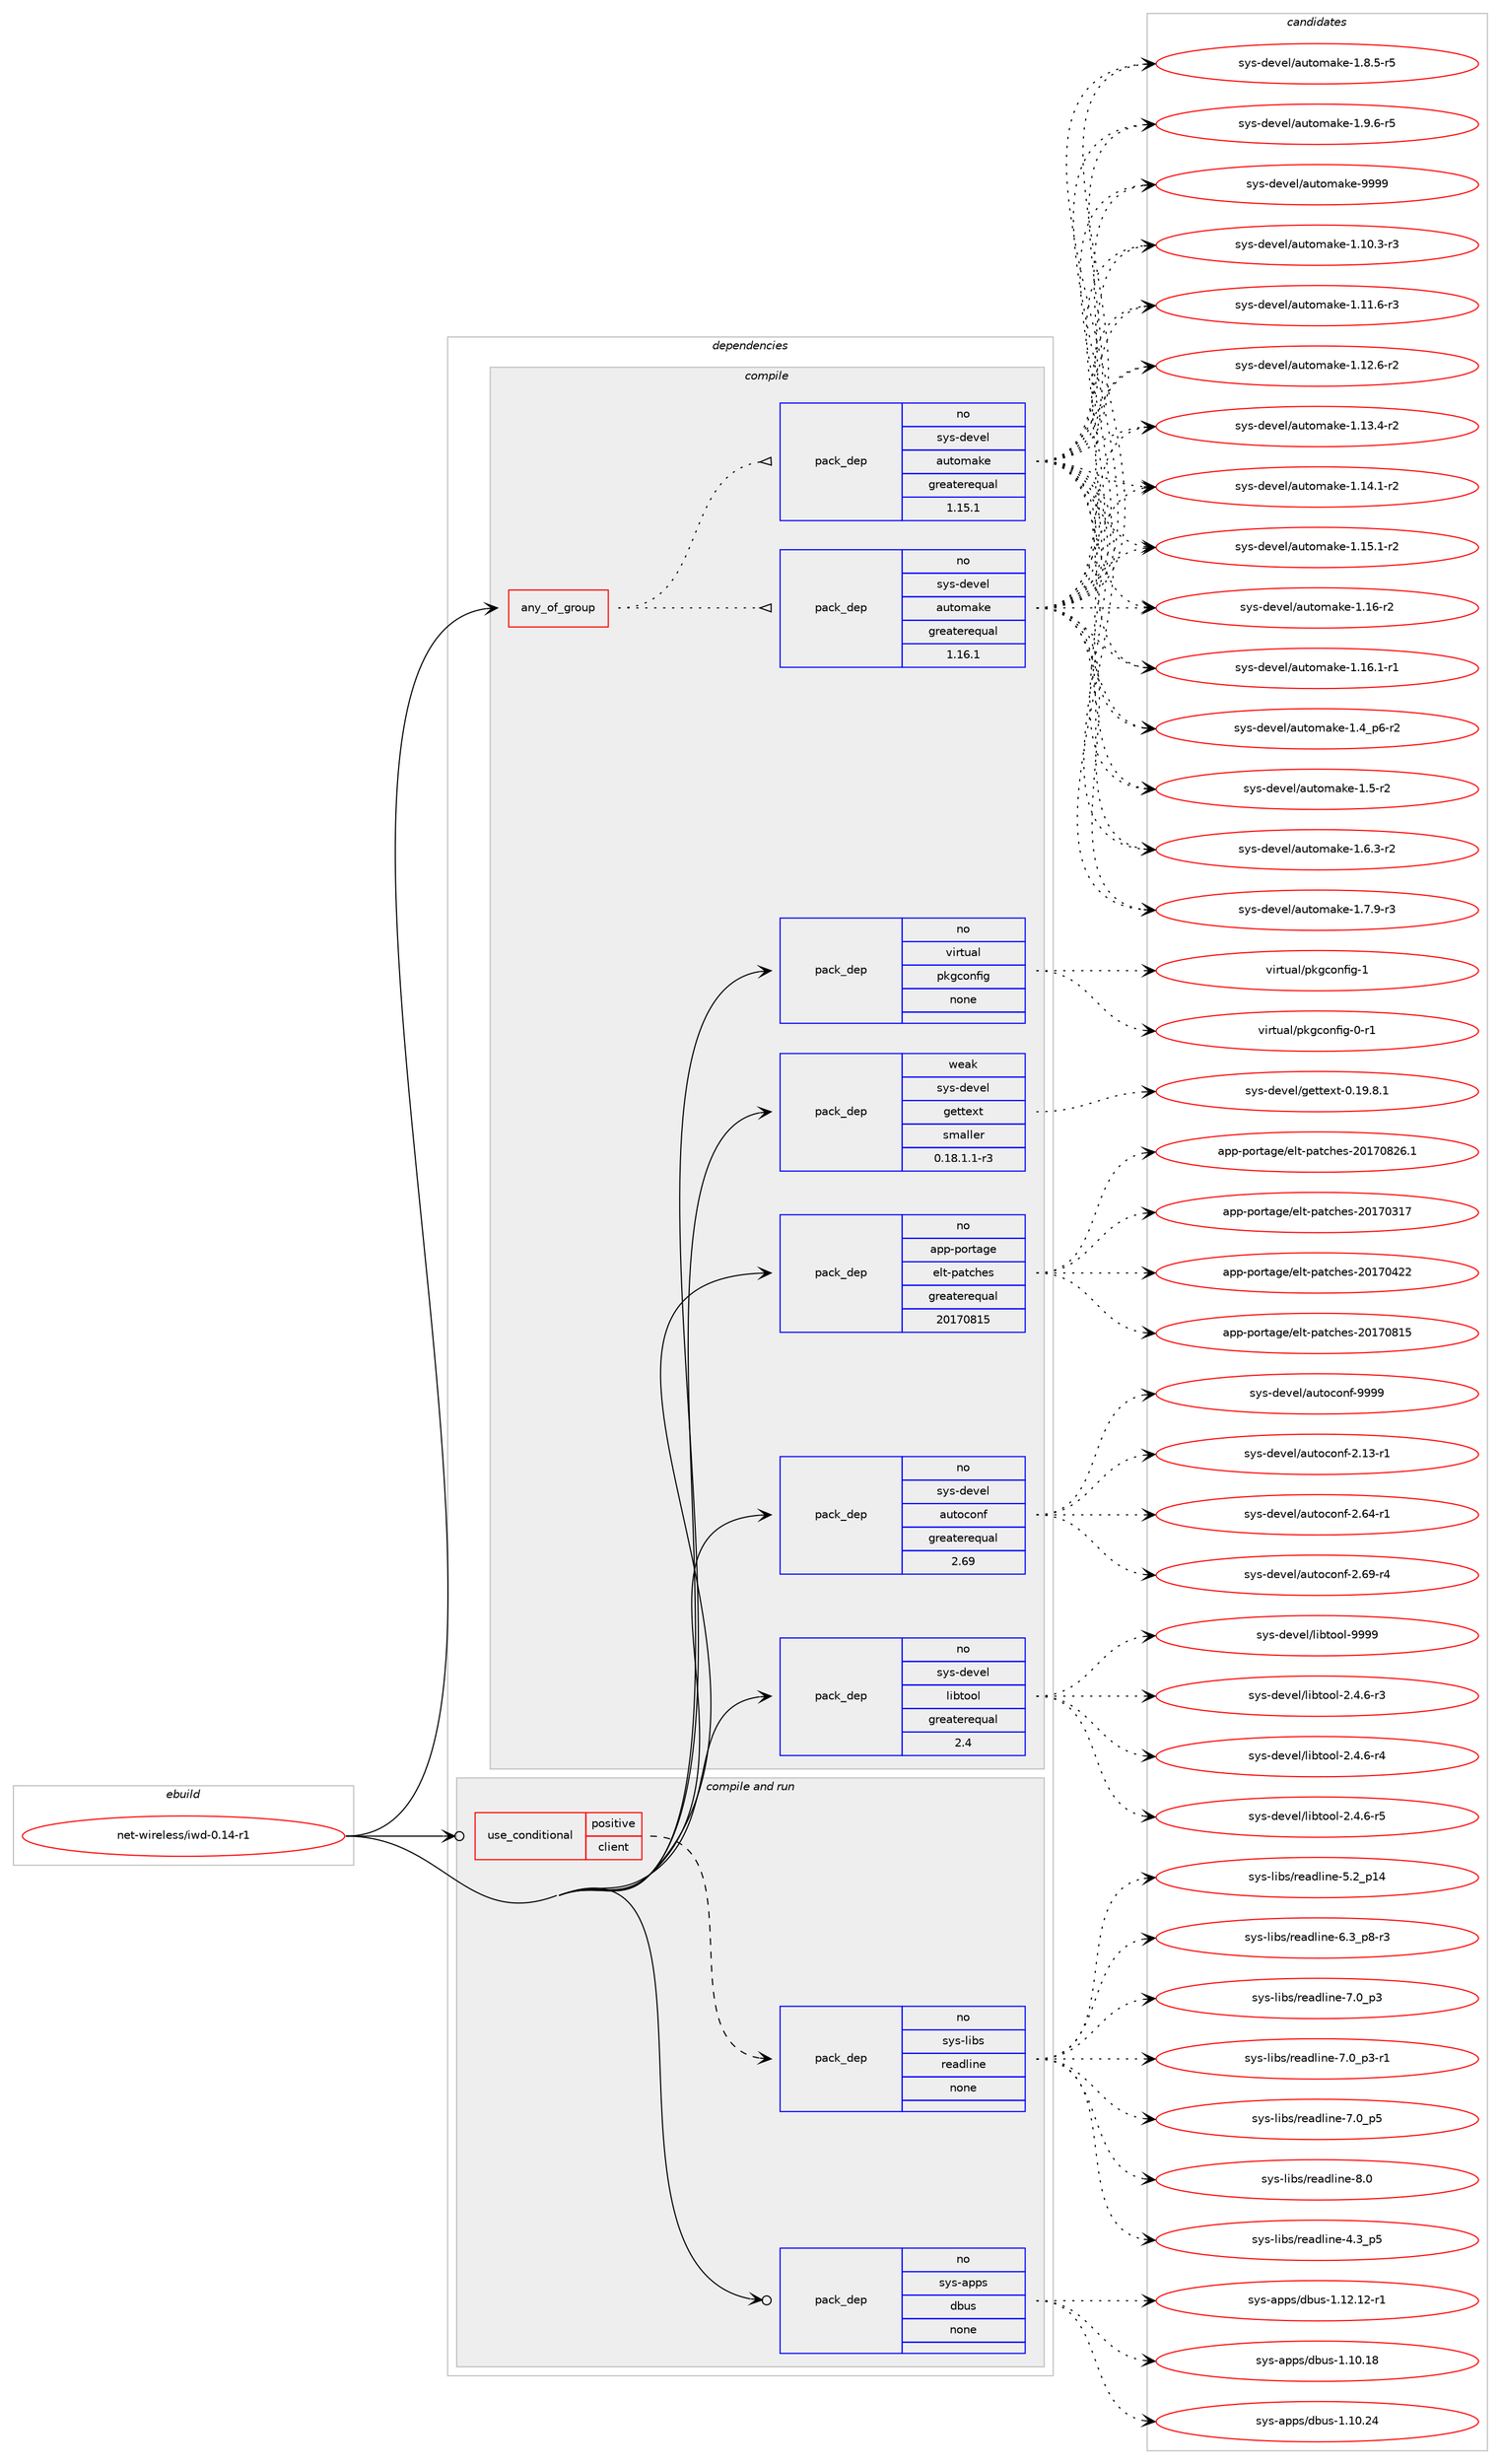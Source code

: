 digraph prolog {

# *************
# Graph options
# *************

newrank=true;
concentrate=true;
compound=true;
graph [rankdir=LR,fontname=Helvetica,fontsize=10,ranksep=1.5];#, ranksep=2.5, nodesep=0.2];
edge  [arrowhead=vee];
node  [fontname=Helvetica,fontsize=10];

# **********
# The ebuild
# **********

subgraph cluster_leftcol {
color=gray;
rank=same;
label=<<i>ebuild</i>>;
id [label="net-wireless/iwd-0.14-r1", color=red, width=4, href="../net-wireless/iwd-0.14-r1.svg"];
}

# ****************
# The dependencies
# ****************

subgraph cluster_midcol {
color=gray;
label=<<i>dependencies</i>>;
subgraph cluster_compile {
fillcolor="#eeeeee";
style=filled;
label=<<i>compile</i>>;
subgraph any26663 {
dependency1680808 [label=<<TABLE BORDER="0" CELLBORDER="1" CELLSPACING="0" CELLPADDING="4"><TR><TD CELLPADDING="10">any_of_group</TD></TR></TABLE>>, shape=none, color=red];subgraph pack1201878 {
dependency1680809 [label=<<TABLE BORDER="0" CELLBORDER="1" CELLSPACING="0" CELLPADDING="4" WIDTH="220"><TR><TD ROWSPAN="6" CELLPADDING="30">pack_dep</TD></TR><TR><TD WIDTH="110">no</TD></TR><TR><TD>sys-devel</TD></TR><TR><TD>automake</TD></TR><TR><TD>greaterequal</TD></TR><TR><TD>1.16.1</TD></TR></TABLE>>, shape=none, color=blue];
}
dependency1680808:e -> dependency1680809:w [weight=20,style="dotted",arrowhead="oinv"];
subgraph pack1201879 {
dependency1680810 [label=<<TABLE BORDER="0" CELLBORDER="1" CELLSPACING="0" CELLPADDING="4" WIDTH="220"><TR><TD ROWSPAN="6" CELLPADDING="30">pack_dep</TD></TR><TR><TD WIDTH="110">no</TD></TR><TR><TD>sys-devel</TD></TR><TR><TD>automake</TD></TR><TR><TD>greaterequal</TD></TR><TR><TD>1.15.1</TD></TR></TABLE>>, shape=none, color=blue];
}
dependency1680808:e -> dependency1680810:w [weight=20,style="dotted",arrowhead="oinv"];
}
id:e -> dependency1680808:w [weight=20,style="solid",arrowhead="vee"];
subgraph pack1201880 {
dependency1680811 [label=<<TABLE BORDER="0" CELLBORDER="1" CELLSPACING="0" CELLPADDING="4" WIDTH="220"><TR><TD ROWSPAN="6" CELLPADDING="30">pack_dep</TD></TR><TR><TD WIDTH="110">no</TD></TR><TR><TD>app-portage</TD></TR><TR><TD>elt-patches</TD></TR><TR><TD>greaterequal</TD></TR><TR><TD>20170815</TD></TR></TABLE>>, shape=none, color=blue];
}
id:e -> dependency1680811:w [weight=20,style="solid",arrowhead="vee"];
subgraph pack1201881 {
dependency1680812 [label=<<TABLE BORDER="0" CELLBORDER="1" CELLSPACING="0" CELLPADDING="4" WIDTH="220"><TR><TD ROWSPAN="6" CELLPADDING="30">pack_dep</TD></TR><TR><TD WIDTH="110">no</TD></TR><TR><TD>sys-devel</TD></TR><TR><TD>autoconf</TD></TR><TR><TD>greaterequal</TD></TR><TR><TD>2.69</TD></TR></TABLE>>, shape=none, color=blue];
}
id:e -> dependency1680812:w [weight=20,style="solid",arrowhead="vee"];
subgraph pack1201882 {
dependency1680813 [label=<<TABLE BORDER="0" CELLBORDER="1" CELLSPACING="0" CELLPADDING="4" WIDTH="220"><TR><TD ROWSPAN="6" CELLPADDING="30">pack_dep</TD></TR><TR><TD WIDTH="110">no</TD></TR><TR><TD>sys-devel</TD></TR><TR><TD>libtool</TD></TR><TR><TD>greaterequal</TD></TR><TR><TD>2.4</TD></TR></TABLE>>, shape=none, color=blue];
}
id:e -> dependency1680813:w [weight=20,style="solid",arrowhead="vee"];
subgraph pack1201883 {
dependency1680814 [label=<<TABLE BORDER="0" CELLBORDER="1" CELLSPACING="0" CELLPADDING="4" WIDTH="220"><TR><TD ROWSPAN="6" CELLPADDING="30">pack_dep</TD></TR><TR><TD WIDTH="110">no</TD></TR><TR><TD>virtual</TD></TR><TR><TD>pkgconfig</TD></TR><TR><TD>none</TD></TR><TR><TD></TD></TR></TABLE>>, shape=none, color=blue];
}
id:e -> dependency1680814:w [weight=20,style="solid",arrowhead="vee"];
subgraph pack1201884 {
dependency1680815 [label=<<TABLE BORDER="0" CELLBORDER="1" CELLSPACING="0" CELLPADDING="4" WIDTH="220"><TR><TD ROWSPAN="6" CELLPADDING="30">pack_dep</TD></TR><TR><TD WIDTH="110">weak</TD></TR><TR><TD>sys-devel</TD></TR><TR><TD>gettext</TD></TR><TR><TD>smaller</TD></TR><TR><TD>0.18.1.1-r3</TD></TR></TABLE>>, shape=none, color=blue];
}
id:e -> dependency1680815:w [weight=20,style="solid",arrowhead="vee"];
}
subgraph cluster_compileandrun {
fillcolor="#eeeeee";
style=filled;
label=<<i>compile and run</i>>;
subgraph cond451425 {
dependency1680816 [label=<<TABLE BORDER="0" CELLBORDER="1" CELLSPACING="0" CELLPADDING="4"><TR><TD ROWSPAN="3" CELLPADDING="10">use_conditional</TD></TR><TR><TD>positive</TD></TR><TR><TD>client</TD></TR></TABLE>>, shape=none, color=red];
subgraph pack1201885 {
dependency1680817 [label=<<TABLE BORDER="0" CELLBORDER="1" CELLSPACING="0" CELLPADDING="4" WIDTH="220"><TR><TD ROWSPAN="6" CELLPADDING="30">pack_dep</TD></TR><TR><TD WIDTH="110">no</TD></TR><TR><TD>sys-libs</TD></TR><TR><TD>readline</TD></TR><TR><TD>none</TD></TR><TR><TD></TD></TR></TABLE>>, shape=none, color=blue];
}
dependency1680816:e -> dependency1680817:w [weight=20,style="dashed",arrowhead="vee"];
}
id:e -> dependency1680816:w [weight=20,style="solid",arrowhead="odotvee"];
subgraph pack1201886 {
dependency1680818 [label=<<TABLE BORDER="0" CELLBORDER="1" CELLSPACING="0" CELLPADDING="4" WIDTH="220"><TR><TD ROWSPAN="6" CELLPADDING="30">pack_dep</TD></TR><TR><TD WIDTH="110">no</TD></TR><TR><TD>sys-apps</TD></TR><TR><TD>dbus</TD></TR><TR><TD>none</TD></TR><TR><TD></TD></TR></TABLE>>, shape=none, color=blue];
}
id:e -> dependency1680818:w [weight=20,style="solid",arrowhead="odotvee"];
}
subgraph cluster_run {
fillcolor="#eeeeee";
style=filled;
label=<<i>run</i>>;
}
}

# **************
# The candidates
# **************

subgraph cluster_choices {
rank=same;
color=gray;
label=<<i>candidates</i>>;

subgraph choice1201878 {
color=black;
nodesep=1;
choice11512111545100101118101108479711711611110997107101454946494846514511451 [label="sys-devel/automake-1.10.3-r3", color=red, width=4,href="../sys-devel/automake-1.10.3-r3.svg"];
choice11512111545100101118101108479711711611110997107101454946494946544511451 [label="sys-devel/automake-1.11.6-r3", color=red, width=4,href="../sys-devel/automake-1.11.6-r3.svg"];
choice11512111545100101118101108479711711611110997107101454946495046544511450 [label="sys-devel/automake-1.12.6-r2", color=red, width=4,href="../sys-devel/automake-1.12.6-r2.svg"];
choice11512111545100101118101108479711711611110997107101454946495146524511450 [label="sys-devel/automake-1.13.4-r2", color=red, width=4,href="../sys-devel/automake-1.13.4-r2.svg"];
choice11512111545100101118101108479711711611110997107101454946495246494511450 [label="sys-devel/automake-1.14.1-r2", color=red, width=4,href="../sys-devel/automake-1.14.1-r2.svg"];
choice11512111545100101118101108479711711611110997107101454946495346494511450 [label="sys-devel/automake-1.15.1-r2", color=red, width=4,href="../sys-devel/automake-1.15.1-r2.svg"];
choice1151211154510010111810110847971171161111099710710145494649544511450 [label="sys-devel/automake-1.16-r2", color=red, width=4,href="../sys-devel/automake-1.16-r2.svg"];
choice11512111545100101118101108479711711611110997107101454946495446494511449 [label="sys-devel/automake-1.16.1-r1", color=red, width=4,href="../sys-devel/automake-1.16.1-r1.svg"];
choice115121115451001011181011084797117116111109971071014549465295112544511450 [label="sys-devel/automake-1.4_p6-r2", color=red, width=4,href="../sys-devel/automake-1.4_p6-r2.svg"];
choice11512111545100101118101108479711711611110997107101454946534511450 [label="sys-devel/automake-1.5-r2", color=red, width=4,href="../sys-devel/automake-1.5-r2.svg"];
choice115121115451001011181011084797117116111109971071014549465446514511450 [label="sys-devel/automake-1.6.3-r2", color=red, width=4,href="../sys-devel/automake-1.6.3-r2.svg"];
choice115121115451001011181011084797117116111109971071014549465546574511451 [label="sys-devel/automake-1.7.9-r3", color=red, width=4,href="../sys-devel/automake-1.7.9-r3.svg"];
choice115121115451001011181011084797117116111109971071014549465646534511453 [label="sys-devel/automake-1.8.5-r5", color=red, width=4,href="../sys-devel/automake-1.8.5-r5.svg"];
choice115121115451001011181011084797117116111109971071014549465746544511453 [label="sys-devel/automake-1.9.6-r5", color=red, width=4,href="../sys-devel/automake-1.9.6-r5.svg"];
choice115121115451001011181011084797117116111109971071014557575757 [label="sys-devel/automake-9999", color=red, width=4,href="../sys-devel/automake-9999.svg"];
dependency1680809:e -> choice11512111545100101118101108479711711611110997107101454946494846514511451:w [style=dotted,weight="100"];
dependency1680809:e -> choice11512111545100101118101108479711711611110997107101454946494946544511451:w [style=dotted,weight="100"];
dependency1680809:e -> choice11512111545100101118101108479711711611110997107101454946495046544511450:w [style=dotted,weight="100"];
dependency1680809:e -> choice11512111545100101118101108479711711611110997107101454946495146524511450:w [style=dotted,weight="100"];
dependency1680809:e -> choice11512111545100101118101108479711711611110997107101454946495246494511450:w [style=dotted,weight="100"];
dependency1680809:e -> choice11512111545100101118101108479711711611110997107101454946495346494511450:w [style=dotted,weight="100"];
dependency1680809:e -> choice1151211154510010111810110847971171161111099710710145494649544511450:w [style=dotted,weight="100"];
dependency1680809:e -> choice11512111545100101118101108479711711611110997107101454946495446494511449:w [style=dotted,weight="100"];
dependency1680809:e -> choice115121115451001011181011084797117116111109971071014549465295112544511450:w [style=dotted,weight="100"];
dependency1680809:e -> choice11512111545100101118101108479711711611110997107101454946534511450:w [style=dotted,weight="100"];
dependency1680809:e -> choice115121115451001011181011084797117116111109971071014549465446514511450:w [style=dotted,weight="100"];
dependency1680809:e -> choice115121115451001011181011084797117116111109971071014549465546574511451:w [style=dotted,weight="100"];
dependency1680809:e -> choice115121115451001011181011084797117116111109971071014549465646534511453:w [style=dotted,weight="100"];
dependency1680809:e -> choice115121115451001011181011084797117116111109971071014549465746544511453:w [style=dotted,weight="100"];
dependency1680809:e -> choice115121115451001011181011084797117116111109971071014557575757:w [style=dotted,weight="100"];
}
subgraph choice1201879 {
color=black;
nodesep=1;
choice11512111545100101118101108479711711611110997107101454946494846514511451 [label="sys-devel/automake-1.10.3-r3", color=red, width=4,href="../sys-devel/automake-1.10.3-r3.svg"];
choice11512111545100101118101108479711711611110997107101454946494946544511451 [label="sys-devel/automake-1.11.6-r3", color=red, width=4,href="../sys-devel/automake-1.11.6-r3.svg"];
choice11512111545100101118101108479711711611110997107101454946495046544511450 [label="sys-devel/automake-1.12.6-r2", color=red, width=4,href="../sys-devel/automake-1.12.6-r2.svg"];
choice11512111545100101118101108479711711611110997107101454946495146524511450 [label="sys-devel/automake-1.13.4-r2", color=red, width=4,href="../sys-devel/automake-1.13.4-r2.svg"];
choice11512111545100101118101108479711711611110997107101454946495246494511450 [label="sys-devel/automake-1.14.1-r2", color=red, width=4,href="../sys-devel/automake-1.14.1-r2.svg"];
choice11512111545100101118101108479711711611110997107101454946495346494511450 [label="sys-devel/automake-1.15.1-r2", color=red, width=4,href="../sys-devel/automake-1.15.1-r2.svg"];
choice1151211154510010111810110847971171161111099710710145494649544511450 [label="sys-devel/automake-1.16-r2", color=red, width=4,href="../sys-devel/automake-1.16-r2.svg"];
choice11512111545100101118101108479711711611110997107101454946495446494511449 [label="sys-devel/automake-1.16.1-r1", color=red, width=4,href="../sys-devel/automake-1.16.1-r1.svg"];
choice115121115451001011181011084797117116111109971071014549465295112544511450 [label="sys-devel/automake-1.4_p6-r2", color=red, width=4,href="../sys-devel/automake-1.4_p6-r2.svg"];
choice11512111545100101118101108479711711611110997107101454946534511450 [label="sys-devel/automake-1.5-r2", color=red, width=4,href="../sys-devel/automake-1.5-r2.svg"];
choice115121115451001011181011084797117116111109971071014549465446514511450 [label="sys-devel/automake-1.6.3-r2", color=red, width=4,href="../sys-devel/automake-1.6.3-r2.svg"];
choice115121115451001011181011084797117116111109971071014549465546574511451 [label="sys-devel/automake-1.7.9-r3", color=red, width=4,href="../sys-devel/automake-1.7.9-r3.svg"];
choice115121115451001011181011084797117116111109971071014549465646534511453 [label="sys-devel/automake-1.8.5-r5", color=red, width=4,href="../sys-devel/automake-1.8.5-r5.svg"];
choice115121115451001011181011084797117116111109971071014549465746544511453 [label="sys-devel/automake-1.9.6-r5", color=red, width=4,href="../sys-devel/automake-1.9.6-r5.svg"];
choice115121115451001011181011084797117116111109971071014557575757 [label="sys-devel/automake-9999", color=red, width=4,href="../sys-devel/automake-9999.svg"];
dependency1680810:e -> choice11512111545100101118101108479711711611110997107101454946494846514511451:w [style=dotted,weight="100"];
dependency1680810:e -> choice11512111545100101118101108479711711611110997107101454946494946544511451:w [style=dotted,weight="100"];
dependency1680810:e -> choice11512111545100101118101108479711711611110997107101454946495046544511450:w [style=dotted,weight="100"];
dependency1680810:e -> choice11512111545100101118101108479711711611110997107101454946495146524511450:w [style=dotted,weight="100"];
dependency1680810:e -> choice11512111545100101118101108479711711611110997107101454946495246494511450:w [style=dotted,weight="100"];
dependency1680810:e -> choice11512111545100101118101108479711711611110997107101454946495346494511450:w [style=dotted,weight="100"];
dependency1680810:e -> choice1151211154510010111810110847971171161111099710710145494649544511450:w [style=dotted,weight="100"];
dependency1680810:e -> choice11512111545100101118101108479711711611110997107101454946495446494511449:w [style=dotted,weight="100"];
dependency1680810:e -> choice115121115451001011181011084797117116111109971071014549465295112544511450:w [style=dotted,weight="100"];
dependency1680810:e -> choice11512111545100101118101108479711711611110997107101454946534511450:w [style=dotted,weight="100"];
dependency1680810:e -> choice115121115451001011181011084797117116111109971071014549465446514511450:w [style=dotted,weight="100"];
dependency1680810:e -> choice115121115451001011181011084797117116111109971071014549465546574511451:w [style=dotted,weight="100"];
dependency1680810:e -> choice115121115451001011181011084797117116111109971071014549465646534511453:w [style=dotted,weight="100"];
dependency1680810:e -> choice115121115451001011181011084797117116111109971071014549465746544511453:w [style=dotted,weight="100"];
dependency1680810:e -> choice115121115451001011181011084797117116111109971071014557575757:w [style=dotted,weight="100"];
}
subgraph choice1201880 {
color=black;
nodesep=1;
choice97112112451121111141169710310147101108116451129711699104101115455048495548514955 [label="app-portage/elt-patches-20170317", color=red, width=4,href="../app-portage/elt-patches-20170317.svg"];
choice97112112451121111141169710310147101108116451129711699104101115455048495548525050 [label="app-portage/elt-patches-20170422", color=red, width=4,href="../app-portage/elt-patches-20170422.svg"];
choice97112112451121111141169710310147101108116451129711699104101115455048495548564953 [label="app-portage/elt-patches-20170815", color=red, width=4,href="../app-portage/elt-patches-20170815.svg"];
choice971121124511211111411697103101471011081164511297116991041011154550484955485650544649 [label="app-portage/elt-patches-20170826.1", color=red, width=4,href="../app-portage/elt-patches-20170826.1.svg"];
dependency1680811:e -> choice97112112451121111141169710310147101108116451129711699104101115455048495548514955:w [style=dotted,weight="100"];
dependency1680811:e -> choice97112112451121111141169710310147101108116451129711699104101115455048495548525050:w [style=dotted,weight="100"];
dependency1680811:e -> choice97112112451121111141169710310147101108116451129711699104101115455048495548564953:w [style=dotted,weight="100"];
dependency1680811:e -> choice971121124511211111411697103101471011081164511297116991041011154550484955485650544649:w [style=dotted,weight="100"];
}
subgraph choice1201881 {
color=black;
nodesep=1;
choice1151211154510010111810110847971171161119911111010245504649514511449 [label="sys-devel/autoconf-2.13-r1", color=red, width=4,href="../sys-devel/autoconf-2.13-r1.svg"];
choice1151211154510010111810110847971171161119911111010245504654524511449 [label="sys-devel/autoconf-2.64-r1", color=red, width=4,href="../sys-devel/autoconf-2.64-r1.svg"];
choice1151211154510010111810110847971171161119911111010245504654574511452 [label="sys-devel/autoconf-2.69-r4", color=red, width=4,href="../sys-devel/autoconf-2.69-r4.svg"];
choice115121115451001011181011084797117116111991111101024557575757 [label="sys-devel/autoconf-9999", color=red, width=4,href="../sys-devel/autoconf-9999.svg"];
dependency1680812:e -> choice1151211154510010111810110847971171161119911111010245504649514511449:w [style=dotted,weight="100"];
dependency1680812:e -> choice1151211154510010111810110847971171161119911111010245504654524511449:w [style=dotted,weight="100"];
dependency1680812:e -> choice1151211154510010111810110847971171161119911111010245504654574511452:w [style=dotted,weight="100"];
dependency1680812:e -> choice115121115451001011181011084797117116111991111101024557575757:w [style=dotted,weight="100"];
}
subgraph choice1201882 {
color=black;
nodesep=1;
choice1151211154510010111810110847108105981161111111084550465246544511451 [label="sys-devel/libtool-2.4.6-r3", color=red, width=4,href="../sys-devel/libtool-2.4.6-r3.svg"];
choice1151211154510010111810110847108105981161111111084550465246544511452 [label="sys-devel/libtool-2.4.6-r4", color=red, width=4,href="../sys-devel/libtool-2.4.6-r4.svg"];
choice1151211154510010111810110847108105981161111111084550465246544511453 [label="sys-devel/libtool-2.4.6-r5", color=red, width=4,href="../sys-devel/libtool-2.4.6-r5.svg"];
choice1151211154510010111810110847108105981161111111084557575757 [label="sys-devel/libtool-9999", color=red, width=4,href="../sys-devel/libtool-9999.svg"];
dependency1680813:e -> choice1151211154510010111810110847108105981161111111084550465246544511451:w [style=dotted,weight="100"];
dependency1680813:e -> choice1151211154510010111810110847108105981161111111084550465246544511452:w [style=dotted,weight="100"];
dependency1680813:e -> choice1151211154510010111810110847108105981161111111084550465246544511453:w [style=dotted,weight="100"];
dependency1680813:e -> choice1151211154510010111810110847108105981161111111084557575757:w [style=dotted,weight="100"];
}
subgraph choice1201883 {
color=black;
nodesep=1;
choice11810511411611797108471121071039911111010210510345484511449 [label="virtual/pkgconfig-0-r1", color=red, width=4,href="../virtual/pkgconfig-0-r1.svg"];
choice1181051141161179710847112107103991111101021051034549 [label="virtual/pkgconfig-1", color=red, width=4,href="../virtual/pkgconfig-1.svg"];
dependency1680814:e -> choice11810511411611797108471121071039911111010210510345484511449:w [style=dotted,weight="100"];
dependency1680814:e -> choice1181051141161179710847112107103991111101021051034549:w [style=dotted,weight="100"];
}
subgraph choice1201884 {
color=black;
nodesep=1;
choice1151211154510010111810110847103101116116101120116454846495746564649 [label="sys-devel/gettext-0.19.8.1", color=red, width=4,href="../sys-devel/gettext-0.19.8.1.svg"];
dependency1680815:e -> choice1151211154510010111810110847103101116116101120116454846495746564649:w [style=dotted,weight="100"];
}
subgraph choice1201885 {
color=black;
nodesep=1;
choice11512111545108105981154711410197100108105110101455246519511253 [label="sys-libs/readline-4.3_p5", color=red, width=4,href="../sys-libs/readline-4.3_p5.svg"];
choice1151211154510810598115471141019710010810511010145534650951124952 [label="sys-libs/readline-5.2_p14", color=red, width=4,href="../sys-libs/readline-5.2_p14.svg"];
choice115121115451081059811547114101971001081051101014554465195112564511451 [label="sys-libs/readline-6.3_p8-r3", color=red, width=4,href="../sys-libs/readline-6.3_p8-r3.svg"];
choice11512111545108105981154711410197100108105110101455546489511251 [label="sys-libs/readline-7.0_p3", color=red, width=4,href="../sys-libs/readline-7.0_p3.svg"];
choice115121115451081059811547114101971001081051101014555464895112514511449 [label="sys-libs/readline-7.0_p3-r1", color=red, width=4,href="../sys-libs/readline-7.0_p3-r1.svg"];
choice11512111545108105981154711410197100108105110101455546489511253 [label="sys-libs/readline-7.0_p5", color=red, width=4,href="../sys-libs/readline-7.0_p5.svg"];
choice1151211154510810598115471141019710010810511010145564648 [label="sys-libs/readline-8.0", color=red, width=4,href="../sys-libs/readline-8.0.svg"];
dependency1680817:e -> choice11512111545108105981154711410197100108105110101455246519511253:w [style=dotted,weight="100"];
dependency1680817:e -> choice1151211154510810598115471141019710010810511010145534650951124952:w [style=dotted,weight="100"];
dependency1680817:e -> choice115121115451081059811547114101971001081051101014554465195112564511451:w [style=dotted,weight="100"];
dependency1680817:e -> choice11512111545108105981154711410197100108105110101455546489511251:w [style=dotted,weight="100"];
dependency1680817:e -> choice115121115451081059811547114101971001081051101014555464895112514511449:w [style=dotted,weight="100"];
dependency1680817:e -> choice11512111545108105981154711410197100108105110101455546489511253:w [style=dotted,weight="100"];
dependency1680817:e -> choice1151211154510810598115471141019710010810511010145564648:w [style=dotted,weight="100"];
}
subgraph choice1201886 {
color=black;
nodesep=1;
choice115121115459711211211547100981171154549464948464956 [label="sys-apps/dbus-1.10.18", color=red, width=4,href="../sys-apps/dbus-1.10.18.svg"];
choice115121115459711211211547100981171154549464948465052 [label="sys-apps/dbus-1.10.24", color=red, width=4,href="../sys-apps/dbus-1.10.24.svg"];
choice1151211154597112112115471009811711545494649504649504511449 [label="sys-apps/dbus-1.12.12-r1", color=red, width=4,href="../sys-apps/dbus-1.12.12-r1.svg"];
dependency1680818:e -> choice115121115459711211211547100981171154549464948464956:w [style=dotted,weight="100"];
dependency1680818:e -> choice115121115459711211211547100981171154549464948465052:w [style=dotted,weight="100"];
dependency1680818:e -> choice1151211154597112112115471009811711545494649504649504511449:w [style=dotted,weight="100"];
}
}

}

